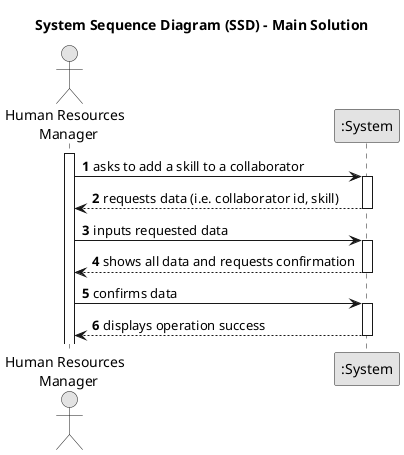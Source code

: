 @startuml
skinparam monochrome true
skinparam packageStyle rectangle
skinparam shadowing false

title System Sequence Diagram (SSD) - Main Solution

autonumber

actor "Human Resources \n Manager" as Employee
participant ":System" as System

activate Employee

    Employee -> System : asks to add a skill to a collaborator
    activate System

        System --> Employee : requests data (i.e. collaborator id, skill)
    deactivate System

    Employee -> System : inputs requested data
    activate System

        System --> Employee : shows all data and requests confirmation
    deactivate System

    Employee -> System : confirms data
    activate System

        System --> Employee : displays operation success
    deactivate System

@enduml